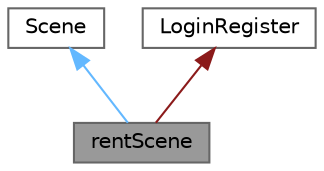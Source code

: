 digraph "rentScene"
{
 // INTERACTIVE_SVG=YES
 // LATEX_PDF_SIZE
  bgcolor="transparent";
  edge [fontname=Helvetica,fontsize=10,labelfontname=Helvetica,labelfontsize=10];
  node [fontname=Helvetica,fontsize=10,shape=box,height=0.2,width=0.4];
  Node1 [id="Node000001",label="rentScene",height=0.2,width=0.4,color="gray40", fillcolor="grey60", style="filled", fontcolor="black",tooltip=" "];
  Node2 -> Node1 [id="edge3_Node000001_Node000002",dir="back",color="steelblue1",style="solid",tooltip=" "];
  Node2 [id="Node000002",label="Scene",height=0.2,width=0.4,color="gray40", fillcolor="white", style="filled",URL="$a01593.html",tooltip=" "];
  Node3 -> Node1 [id="edge4_Node000001_Node000003",dir="back",color="firebrick4",style="solid",tooltip=" "];
  Node3 [id="Node000003",label="LoginRegister",height=0.2,width=0.4,color="gray40", fillcolor="white", style="filled",URL="$a01569.html",tooltip=" "];
}
